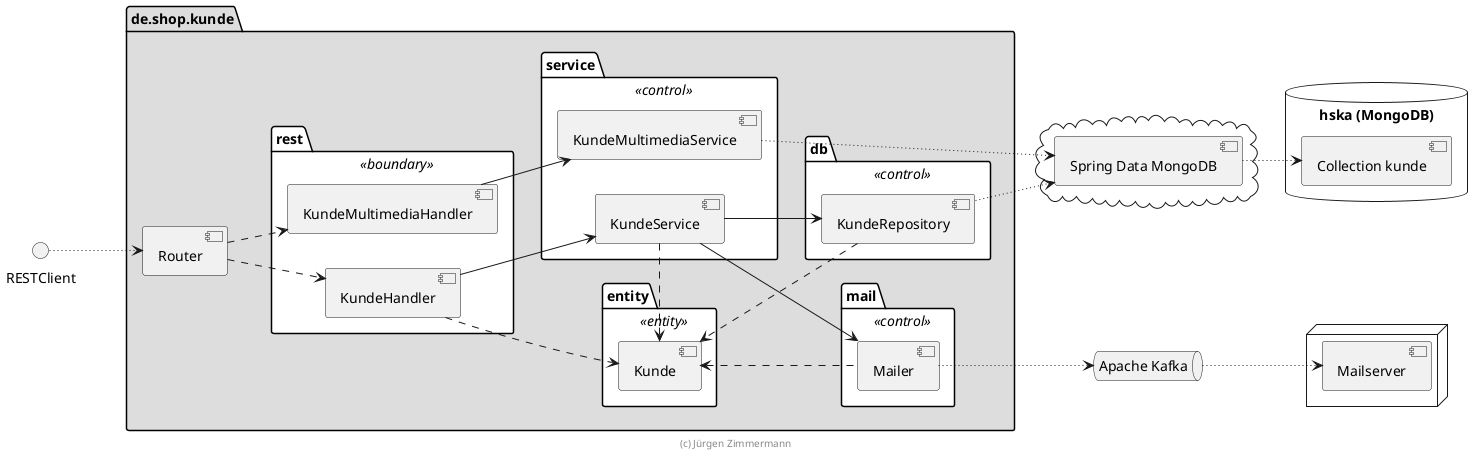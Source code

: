 @startuml

skinparam componentStyle uml2

left to right direction

package de.shop.kunde #DDDDDD {
    [Router]

    package rest <<boundary>> #FFFFFF {
        [KundeHandler]
        [KundeMultimediaHandler]
    }

    package service <<control>> #FFFFFF {
        [KundeService]
        [KundeMultimediaService]
    }

    package db <<control>> #FFFFFF {
        [KundeRepository]
    }

    package mail <<control>> #FFFFFF {
        [Mailer]
    }

    package entity <<entity>> #FFFFFF {
        [Kunde]
    }
}

cloud {
    [Spring Data MongoDB]
}

database "hska (MongoDB)" {
    [Collection kunde]
}

queue "Apache Kafka"

node {
    [Mailserver]
}

RESTClient ~~> [Router]
[Router] ..> [KundeHandler]
[Router] ..> [KundeMultimediaHandler]

[KundeHandler] ..> [Kunde]
[KundeHandler] --> [KundeService]
[KundeMultimediaHandler] --> [KundeMultimediaService]
[KundeService] .up.> [Kunde]

[KundeService] --> [KundeRepository]
[KundeRepository] ..> [Kunde]

[KundeRepository] ~~> [Spring Data MongoDB]
[KundeMultimediaService] ~~> [Spring Data MongoDB]
[Spring Data MongoDB] ~~> [Collection kunde]

[KundeService] --> [Mailer]
[Mailer] .up.> [Kunde]
[Mailer] ~~> [Apache Kafka]
[Apache Kafka] ~~> [Mailserver]

' [hidden] fuer nicht-existierende Beziehungen als Workaround fuer das Layout
[KundeHandler] -[hidden]-> [Kunde]

footer (c) Jürgen Zimmermann

@enduml
